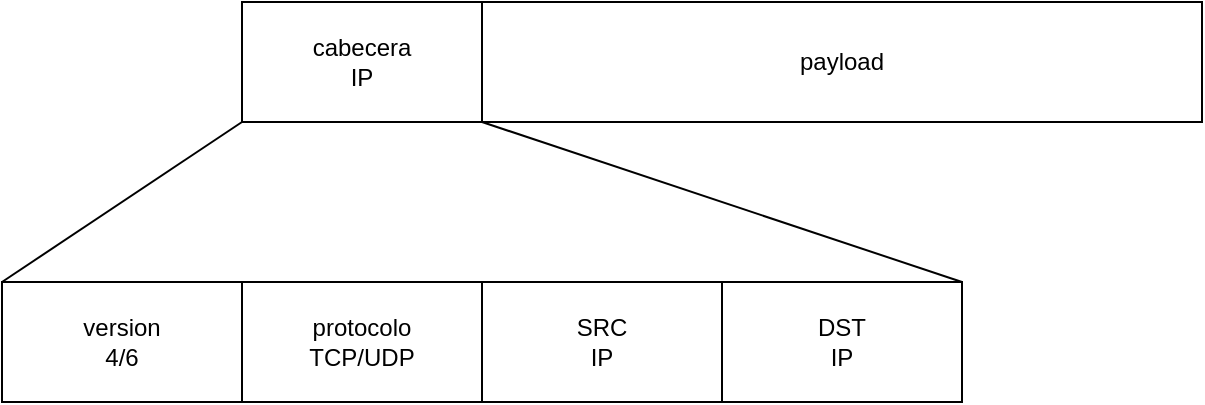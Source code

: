 <mxfile version="28.2.5">
  <diagram name="Page-1" id="nVGzWVSRMWcKw0THLTnx">
    <mxGraphModel dx="1282" dy="887" grid="1" gridSize="10" guides="1" tooltips="1" connect="1" arrows="1" fold="1" page="1" pageScale="1" pageWidth="827" pageHeight="1169" math="0" shadow="0">
      <root>
        <mxCell id="0" />
        <mxCell id="1" parent="0" />
        <mxCell id="8T2HMftIgfYwU0W0bToT-14" value="" style="group" vertex="1" connectable="0" parent="1">
          <mxGeometry x="114" y="485" width="600" height="200" as="geometry" />
        </mxCell>
        <mxCell id="8T2HMftIgfYwU0W0bToT-15" style="edgeStyle=none;curved=1;rounded=0;orthogonalLoop=1;jettySize=auto;html=1;exitX=1;exitY=1;exitDx=0;exitDy=0;fontSize=12;startSize=8;endSize=8;entryX=1;entryY=0;entryDx=0;entryDy=0;endArrow=none;endFill=0;" edge="1" parent="8T2HMftIgfYwU0W0bToT-14" source="8T2HMftIgfYwU0W0bToT-17" target="8T2HMftIgfYwU0W0bToT-22">
          <mxGeometry relative="1" as="geometry">
            <mxPoint x="460" y="130" as="targetPoint" />
          </mxGeometry>
        </mxCell>
        <mxCell id="8T2HMftIgfYwU0W0bToT-16" style="edgeStyle=none;curved=1;rounded=0;orthogonalLoop=1;jettySize=auto;html=1;exitX=0;exitY=1;exitDx=0;exitDy=0;entryX=0;entryY=0;entryDx=0;entryDy=0;fontSize=12;startSize=8;endSize=8;endArrow=none;endFill=0;" edge="1" parent="8T2HMftIgfYwU0W0bToT-14" source="8T2HMftIgfYwU0W0bToT-17" target="8T2HMftIgfYwU0W0bToT-20">
          <mxGeometry relative="1" as="geometry" />
        </mxCell>
        <mxCell id="8T2HMftIgfYwU0W0bToT-17" value="&lt;div&gt;cabecera&lt;/div&gt;IP" style="rounded=0;whiteSpace=wrap;html=1;" vertex="1" parent="8T2HMftIgfYwU0W0bToT-14">
          <mxGeometry x="120" width="120" height="60" as="geometry" />
        </mxCell>
        <mxCell id="8T2HMftIgfYwU0W0bToT-18" value="payload" style="rounded=0;whiteSpace=wrap;html=1;fontColor=light-dark(#000000,#FFFF00);" vertex="1" parent="8T2HMftIgfYwU0W0bToT-14">
          <mxGeometry x="240" width="360" height="60" as="geometry" />
        </mxCell>
        <mxCell id="8T2HMftIgfYwU0W0bToT-19" value="&lt;div&gt;protocolo&lt;/div&gt;TCP/UDP" style="rounded=0;whiteSpace=wrap;html=1;fontColor=light-dark(#000000,#FF0000);" vertex="1" parent="8T2HMftIgfYwU0W0bToT-14">
          <mxGeometry x="120" y="140" width="120" height="60" as="geometry" />
        </mxCell>
        <mxCell id="8T2HMftIgfYwU0W0bToT-20" value="&lt;div&gt;version&lt;/div&gt;&lt;div&gt;4/6&lt;/div&gt;" style="rounded=0;whiteSpace=wrap;html=1;fontColor=light-dark(#000000,#00FF00);" vertex="1" parent="8T2HMftIgfYwU0W0bToT-14">
          <mxGeometry y="140" width="120" height="60" as="geometry" />
        </mxCell>
        <mxCell id="8T2HMftIgfYwU0W0bToT-21" value="&lt;div&gt;SRC&lt;/div&gt;&lt;div&gt;IP&lt;/div&gt;" style="rounded=0;whiteSpace=wrap;html=1;fontColor=light-dark(#000000,#00FFFF);" vertex="1" parent="8T2HMftIgfYwU0W0bToT-14">
          <mxGeometry x="240" y="140" width="120" height="60" as="geometry" />
        </mxCell>
        <mxCell id="8T2HMftIgfYwU0W0bToT-22" value="&lt;div&gt;DST&lt;/div&gt;&lt;div&gt;IP&lt;/div&gt;" style="rounded=0;whiteSpace=wrap;html=1;fontColor=light-dark(#000000,#FF00FF);" vertex="1" parent="8T2HMftIgfYwU0W0bToT-14">
          <mxGeometry x="360" y="140" width="120" height="60" as="geometry" />
        </mxCell>
      </root>
    </mxGraphModel>
  </diagram>
</mxfile>
